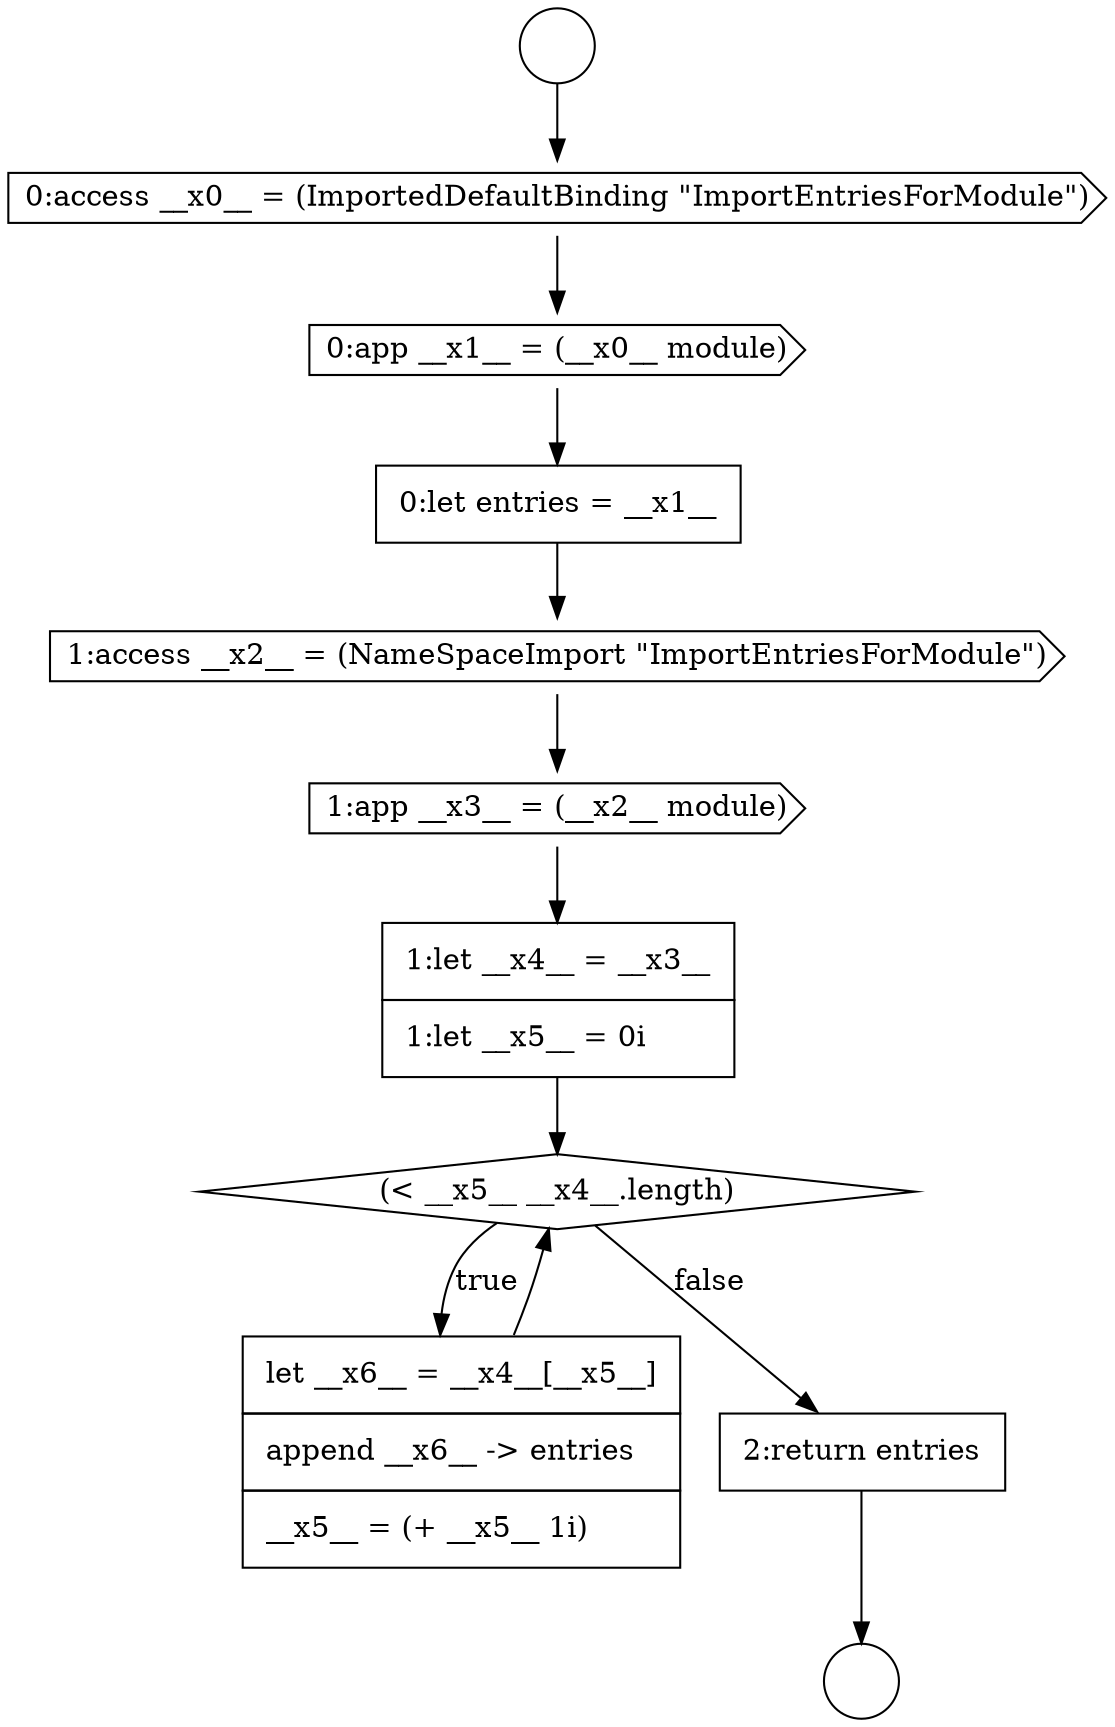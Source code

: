 digraph {
  node10221 [shape=none, margin=0, label=<<font color="black">
    <table border="0" cellborder="1" cellspacing="0" cellpadding="10">
      <tr><td align="left">1:let __x4__ = __x3__</td></tr>
      <tr><td align="left">1:let __x5__ = 0i</td></tr>
    </table>
  </font>> color="black" fillcolor="white" style=filled]
  node10216 [shape=cds, label=<<font color="black">0:access __x0__ = (ImportedDefaultBinding &quot;ImportEntriesForModule&quot;)</font>> color="black" fillcolor="white" style=filled]
  node10222 [shape=diamond, label=<<font color="black">(&lt; __x5__ __x4__.length)</font>> color="black" fillcolor="white" style=filled]
  node10217 [shape=cds, label=<<font color="black">0:app __x1__ = (__x0__ module)</font>> color="black" fillcolor="white" style=filled]
  node10215 [shape=circle label=" " color="black" fillcolor="white" style=filled]
  node10219 [shape=cds, label=<<font color="black">1:access __x2__ = (NameSpaceImport &quot;ImportEntriesForModule&quot;)</font>> color="black" fillcolor="white" style=filled]
  node10223 [shape=none, margin=0, label=<<font color="black">
    <table border="0" cellborder="1" cellspacing="0" cellpadding="10">
      <tr><td align="left">let __x6__ = __x4__[__x5__]</td></tr>
      <tr><td align="left">append __x6__ -&gt; entries</td></tr>
      <tr><td align="left">__x5__ = (+ __x5__ 1i)</td></tr>
    </table>
  </font>> color="black" fillcolor="white" style=filled]
  node10218 [shape=none, margin=0, label=<<font color="black">
    <table border="0" cellborder="1" cellspacing="0" cellpadding="10">
      <tr><td align="left">0:let entries = __x1__</td></tr>
    </table>
  </font>> color="black" fillcolor="white" style=filled]
  node10214 [shape=circle label=" " color="black" fillcolor="white" style=filled]
  node10220 [shape=cds, label=<<font color="black">1:app __x3__ = (__x2__ module)</font>> color="black" fillcolor="white" style=filled]
  node10224 [shape=none, margin=0, label=<<font color="black">
    <table border="0" cellborder="1" cellspacing="0" cellpadding="10">
      <tr><td align="left">2:return entries</td></tr>
    </table>
  </font>> color="black" fillcolor="white" style=filled]
  node10220 -> node10221 [ color="black"]
  node10218 -> node10219 [ color="black"]
  node10217 -> node10218 [ color="black"]
  node10221 -> node10222 [ color="black"]
  node10223 -> node10222 [ color="black"]
  node10214 -> node10216 [ color="black"]
  node10222 -> node10223 [label=<<font color="black">true</font>> color="black"]
  node10222 -> node10224 [label=<<font color="black">false</font>> color="black"]
  node10219 -> node10220 [ color="black"]
  node10224 -> node10215 [ color="black"]
  node10216 -> node10217 [ color="black"]
}

